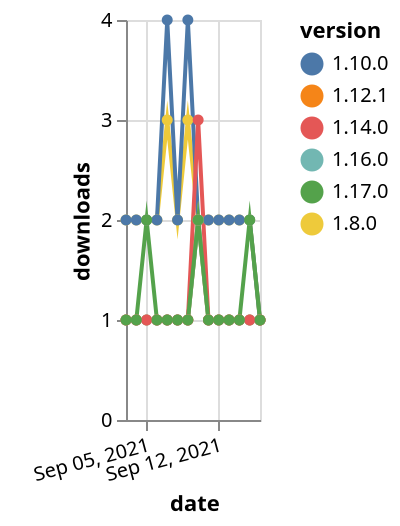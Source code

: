 {"$schema": "https://vega.github.io/schema/vega-lite/v5.json", "description": "A simple bar chart with embedded data.", "data": {"values": [{"date": "2021-09-03", "total": 2309, "delta": 2, "version": "1.8.0"}, {"date": "2021-09-04", "total": 2311, "delta": 2, "version": "1.8.0"}, {"date": "2021-09-05", "total": 2313, "delta": 2, "version": "1.8.0"}, {"date": "2021-09-06", "total": 2315, "delta": 2, "version": "1.8.0"}, {"date": "2021-09-07", "total": 2318, "delta": 3, "version": "1.8.0"}, {"date": "2021-09-08", "total": 2320, "delta": 2, "version": "1.8.0"}, {"date": "2021-09-09", "total": 2323, "delta": 3, "version": "1.8.0"}, {"date": "2021-09-10", "total": 2325, "delta": 2, "version": "1.8.0"}, {"date": "2021-09-11", "total": 2327, "delta": 2, "version": "1.8.0"}, {"date": "2021-09-12", "total": 2329, "delta": 2, "version": "1.8.0"}, {"date": "2021-09-13", "total": 2331, "delta": 2, "version": "1.8.0"}, {"date": "2021-09-14", "total": 2333, "delta": 2, "version": "1.8.0"}, {"date": "2021-09-15", "total": 2335, "delta": 2, "version": "1.8.0"}, {"date": "2021-09-16", "total": 2336, "delta": 1, "version": "1.8.0"}, {"date": "2021-09-03", "total": 2422, "delta": 2, "version": "1.10.0"}, {"date": "2021-09-04", "total": 2424, "delta": 2, "version": "1.10.0"}, {"date": "2021-09-05", "total": 2426, "delta": 2, "version": "1.10.0"}, {"date": "2021-09-06", "total": 2428, "delta": 2, "version": "1.10.0"}, {"date": "2021-09-07", "total": 2432, "delta": 4, "version": "1.10.0"}, {"date": "2021-09-08", "total": 2434, "delta": 2, "version": "1.10.0"}, {"date": "2021-09-09", "total": 2438, "delta": 4, "version": "1.10.0"}, {"date": "2021-09-10", "total": 2440, "delta": 2, "version": "1.10.0"}, {"date": "2021-09-11", "total": 2442, "delta": 2, "version": "1.10.0"}, {"date": "2021-09-12", "total": 2444, "delta": 2, "version": "1.10.0"}, {"date": "2021-09-13", "total": 2446, "delta": 2, "version": "1.10.0"}, {"date": "2021-09-14", "total": 2448, "delta": 2, "version": "1.10.0"}, {"date": "2021-09-15", "total": 2450, "delta": 2, "version": "1.10.0"}, {"date": "2021-09-16", "total": 2451, "delta": 1, "version": "1.10.0"}, {"date": "2021-09-03", "total": 229, "delta": 1, "version": "1.12.1"}, {"date": "2021-09-04", "total": 230, "delta": 1, "version": "1.12.1"}, {"date": "2021-09-05", "total": 231, "delta": 1, "version": "1.12.1"}, {"date": "2021-09-06", "total": 232, "delta": 1, "version": "1.12.1"}, {"date": "2021-09-07", "total": 233, "delta": 1, "version": "1.12.1"}, {"date": "2021-09-08", "total": 234, "delta": 1, "version": "1.12.1"}, {"date": "2021-09-09", "total": 235, "delta": 1, "version": "1.12.1"}, {"date": "2021-09-10", "total": 237, "delta": 2, "version": "1.12.1"}, {"date": "2021-09-11", "total": 238, "delta": 1, "version": "1.12.1"}, {"date": "2021-09-12", "total": 239, "delta": 1, "version": "1.12.1"}, {"date": "2021-09-13", "total": 240, "delta": 1, "version": "1.12.1"}, {"date": "2021-09-14", "total": 241, "delta": 1, "version": "1.12.1"}, {"date": "2021-09-15", "total": 242, "delta": 1, "version": "1.12.1"}, {"date": "2021-09-16", "total": 243, "delta": 1, "version": "1.12.1"}, {"date": "2021-09-03", "total": 174, "delta": 1, "version": "1.16.0"}, {"date": "2021-09-04", "total": 175, "delta": 1, "version": "1.16.0"}, {"date": "2021-09-05", "total": 176, "delta": 1, "version": "1.16.0"}, {"date": "2021-09-06", "total": 177, "delta": 1, "version": "1.16.0"}, {"date": "2021-09-07", "total": 178, "delta": 1, "version": "1.16.0"}, {"date": "2021-09-08", "total": 179, "delta": 1, "version": "1.16.0"}, {"date": "2021-09-09", "total": 180, "delta": 1, "version": "1.16.0"}, {"date": "2021-09-10", "total": 182, "delta": 2, "version": "1.16.0"}, {"date": "2021-09-11", "total": 183, "delta": 1, "version": "1.16.0"}, {"date": "2021-09-12", "total": 184, "delta": 1, "version": "1.16.0"}, {"date": "2021-09-13", "total": 185, "delta": 1, "version": "1.16.0"}, {"date": "2021-09-14", "total": 186, "delta": 1, "version": "1.16.0"}, {"date": "2021-09-15", "total": 187, "delta": 1, "version": "1.16.0"}, {"date": "2021-09-16", "total": 188, "delta": 1, "version": "1.16.0"}, {"date": "2021-09-03", "total": 315, "delta": 1, "version": "1.14.0"}, {"date": "2021-09-04", "total": 316, "delta": 1, "version": "1.14.0"}, {"date": "2021-09-05", "total": 317, "delta": 1, "version": "1.14.0"}, {"date": "2021-09-06", "total": 318, "delta": 1, "version": "1.14.0"}, {"date": "2021-09-07", "total": 319, "delta": 1, "version": "1.14.0"}, {"date": "2021-09-08", "total": 320, "delta": 1, "version": "1.14.0"}, {"date": "2021-09-09", "total": 321, "delta": 1, "version": "1.14.0"}, {"date": "2021-09-10", "total": 324, "delta": 3, "version": "1.14.0"}, {"date": "2021-09-11", "total": 325, "delta": 1, "version": "1.14.0"}, {"date": "2021-09-12", "total": 326, "delta": 1, "version": "1.14.0"}, {"date": "2021-09-13", "total": 327, "delta": 1, "version": "1.14.0"}, {"date": "2021-09-14", "total": 328, "delta": 1, "version": "1.14.0"}, {"date": "2021-09-15", "total": 329, "delta": 1, "version": "1.14.0"}, {"date": "2021-09-16", "total": 330, "delta": 1, "version": "1.14.0"}, {"date": "2021-09-03", "total": 157, "delta": 1, "version": "1.17.0"}, {"date": "2021-09-04", "total": 158, "delta": 1, "version": "1.17.0"}, {"date": "2021-09-05", "total": 160, "delta": 2, "version": "1.17.0"}, {"date": "2021-09-06", "total": 161, "delta": 1, "version": "1.17.0"}, {"date": "2021-09-07", "total": 162, "delta": 1, "version": "1.17.0"}, {"date": "2021-09-08", "total": 163, "delta": 1, "version": "1.17.0"}, {"date": "2021-09-09", "total": 164, "delta": 1, "version": "1.17.0"}, {"date": "2021-09-10", "total": 166, "delta": 2, "version": "1.17.0"}, {"date": "2021-09-11", "total": 167, "delta": 1, "version": "1.17.0"}, {"date": "2021-09-12", "total": 168, "delta": 1, "version": "1.17.0"}, {"date": "2021-09-13", "total": 169, "delta": 1, "version": "1.17.0"}, {"date": "2021-09-14", "total": 170, "delta": 1, "version": "1.17.0"}, {"date": "2021-09-15", "total": 172, "delta": 2, "version": "1.17.0"}, {"date": "2021-09-16", "total": 173, "delta": 1, "version": "1.17.0"}]}, "width": "container", "mark": {"type": "line", "point": {"filled": true}}, "encoding": {"x": {"field": "date", "type": "temporal", "timeUnit": "yearmonthdate", "title": "date", "axis": {"labelAngle": -15}}, "y": {"field": "delta", "type": "quantitative", "title": "downloads"}, "color": {"field": "version", "type": "nominal"}, "tooltip": {"field": "delta"}}}